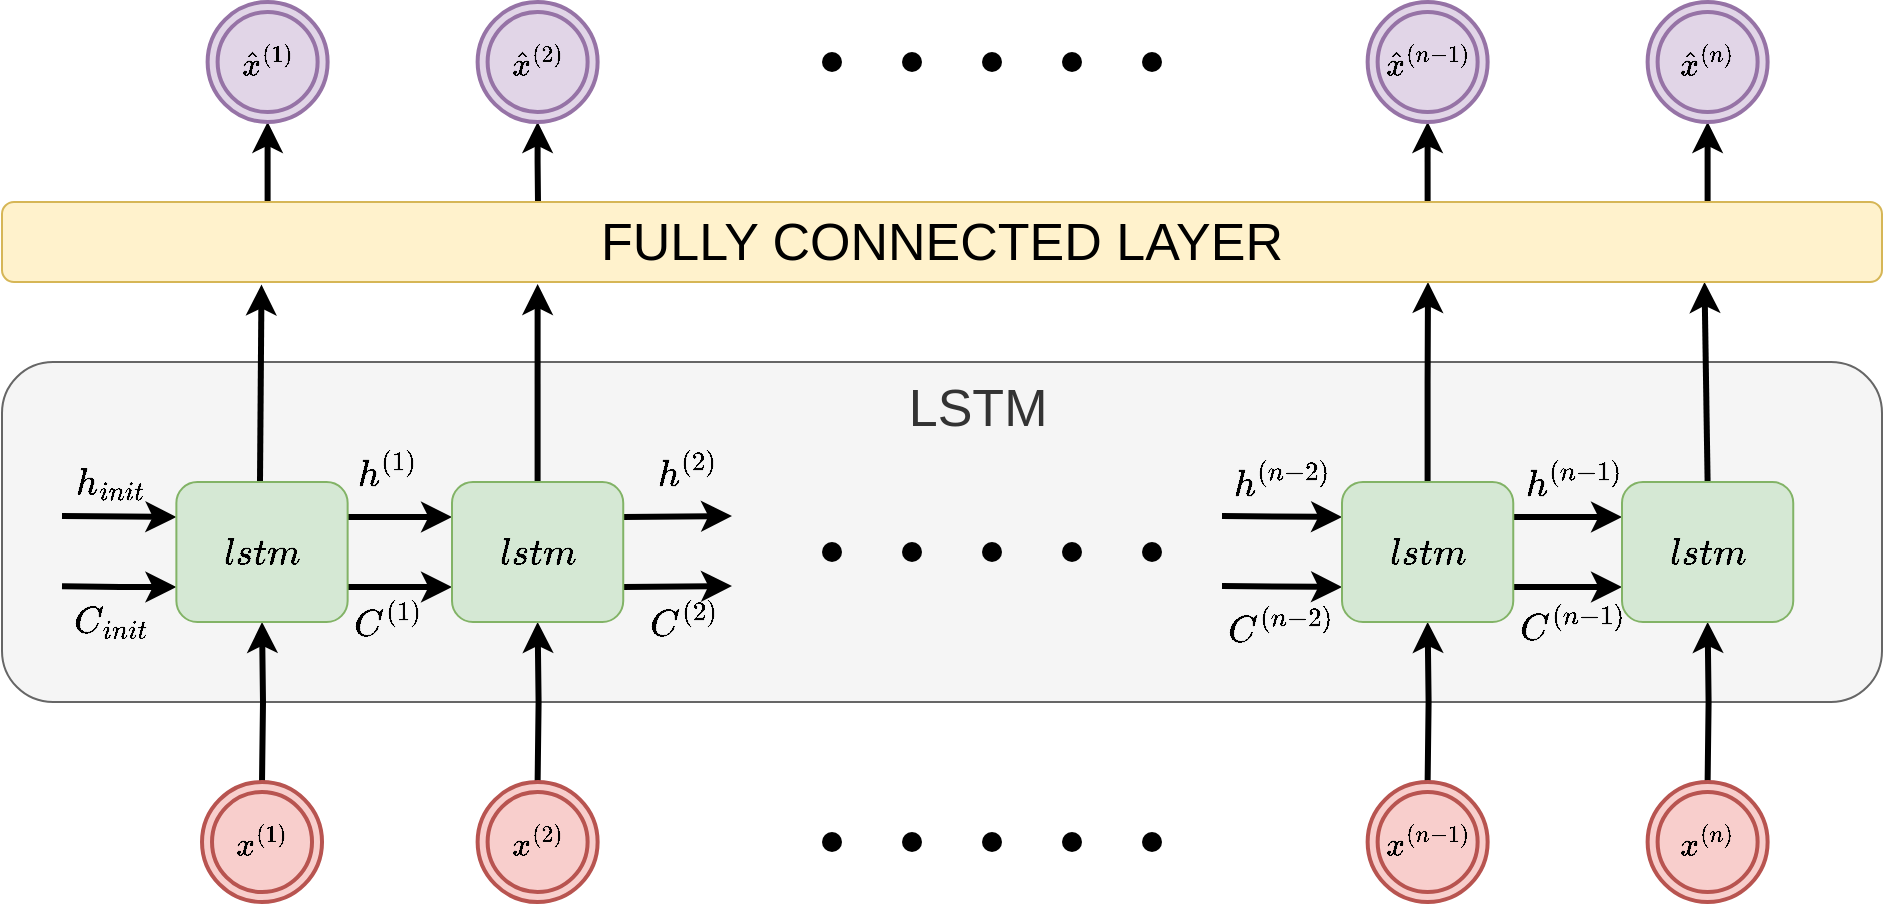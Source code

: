 <mxfile version="13.0.3" type="device"><diagram name="Page-1" id="edf60f1a-56cd-e834-aa8a-f176f3a09ee4"><mxGraphModel dx="918" dy="833" grid="1" gridSize="10" guides="1" tooltips="1" connect="1" arrows="1" fold="1" page="1" pageScale="1" pageWidth="1100" pageHeight="850" background="none" math="1" shadow="0"><root><mxCell id="0"/><mxCell id="1" parent="0"/><mxCell id="K9HZkrbn3-RnlMzPygAK-2" value="&lt;font style=&quot;font-size: 26px&quot;&gt;&amp;nbsp; &amp;nbsp; &amp;nbsp;LSTM&lt;br&gt;&lt;br&gt;&lt;br&gt;&lt;br&gt;&lt;br&gt;&lt;/font&gt;" style="rounded=1;whiteSpace=wrap;html=1;fillColor=#f5f5f5;strokeColor=#666666;connectable=0;fontColor=#333333;" parent="1" vertex="1"><mxGeometry x="80" y="430" width="940" height="170" as="geometry"/></mxCell><mxCell id="83qqZw05ufi5H7MGDvG--5" style="edgeStyle=orthogonalEdgeStyle;rounded=0;orthogonalLoop=1;jettySize=auto;html=1;entryX=0.5;entryY=1;entryDx=0;entryDy=0;startArrow=none;startFill=0;endArrow=classic;endFill=1;strokeWidth=3;" parent="1" target="83qqZw05ufi5H7MGDvG--3" edge="1"><mxGeometry relative="1" as="geometry"><mxPoint x="210.005" y="640" as="sourcePoint"/></mxGeometry></mxCell><mxCell id="83qqZw05ufi5H7MGDvG--8" style="edgeStyle=orthogonalEdgeStyle;rounded=0;orthogonalLoop=1;jettySize=auto;html=1;entryX=0.5;entryY=1;entryDx=0;entryDy=0;startArrow=none;startFill=0;endArrow=classic;endFill=1;strokeWidth=3;" parent="1" target="83qqZw05ufi5H7MGDvG--7" edge="1"><mxGeometry relative="1" as="geometry"><mxPoint x="347.81" y="640" as="sourcePoint"/></mxGeometry></mxCell><mxCell id="83qqZw05ufi5H7MGDvG--23" style="edgeStyle=orthogonalEdgeStyle;rounded=0;orthogonalLoop=1;jettySize=auto;html=1;entryX=0.5;entryY=1;entryDx=0;entryDy=0;fontSize=26;startArrow=none;startFill=0;endArrow=classic;endFill=1;strokeWidth=3;" parent="1" target="83qqZw05ufi5H7MGDvG--18" edge="1"><mxGeometry relative="1" as="geometry"><mxPoint x="792.815" y="640" as="sourcePoint"/></mxGeometry></mxCell><mxCell id="83qqZw05ufi5H7MGDvG--24" style="edgeStyle=orthogonalEdgeStyle;rounded=0;orthogonalLoop=1;jettySize=auto;html=1;entryX=0.5;entryY=1;entryDx=0;entryDy=0;fontSize=26;startArrow=none;startFill=0;endArrow=classic;endFill=1;strokeWidth=3;" parent="1" target="83qqZw05ufi5H7MGDvG--19" edge="1"><mxGeometry relative="1" as="geometry"><mxPoint x="932.81" y="640" as="sourcePoint"/></mxGeometry></mxCell><mxCell id="83qqZw05ufi5H7MGDvG--41" style="edgeStyle=none;rounded=0;orthogonalLoop=1;jettySize=auto;html=1;entryX=0.5;entryY=0;entryDx=0;entryDy=0;fontSize=26;startArrow=classic;startFill=1;endArrow=none;endFill=0;strokeWidth=3;" parent="1" target="83qqZw05ufi5H7MGDvG--19" edge="1"><mxGeometry relative="1" as="geometry"><mxPoint x="931.249" y="390" as="sourcePoint"/></mxGeometry></mxCell><mxCell id="83qqZw05ufi5H7MGDvG--9" style="edgeStyle=orthogonalEdgeStyle;rounded=0;orthogonalLoop=1;jettySize=auto;html=1;startArrow=none;startFill=0;endArrow=classic;endFill=1;strokeWidth=3;entryX=0.765;entryY=1.064;entryDx=0;entryDy=0;entryPerimeter=0;" parent="1" edge="1"><mxGeometry relative="1" as="geometry"><mxPoint x="209" y="490" as="sourcePoint"/><mxPoint x="209.75" y="391.28" as="targetPoint"/><Array as="points"><mxPoint x="210" y="490"/></Array></mxGeometry></mxCell><mxCell id="83qqZw05ufi5H7MGDvG--12" style="edgeStyle=orthogonalEdgeStyle;rounded=0;orthogonalLoop=1;jettySize=auto;html=1;exitX=1;exitY=0.25;exitDx=0;exitDy=0;entryX=0;entryY=0.25;entryDx=0;entryDy=0;startArrow=none;startFill=0;endArrow=classic;endFill=1;strokeWidth=3;" parent="1" source="83qqZw05ufi5H7MGDvG--3" target="83qqZw05ufi5H7MGDvG--7" edge="1"><mxGeometry relative="1" as="geometry"/></mxCell><mxCell id="83qqZw05ufi5H7MGDvG--13" style="edgeStyle=orthogonalEdgeStyle;rounded=0;orthogonalLoop=1;jettySize=auto;html=1;exitX=1;exitY=0.75;exitDx=0;exitDy=0;entryX=0;entryY=0.75;entryDx=0;entryDy=0;startArrow=none;startFill=0;endArrow=classic;endFill=1;strokeWidth=3;" parent="1" source="83qqZw05ufi5H7MGDvG--3" target="83qqZw05ufi5H7MGDvG--7" edge="1"><mxGeometry relative="1" as="geometry"/></mxCell><mxCell id="83qqZw05ufi5H7MGDvG--37" style="edgeStyle=orthogonalEdgeStyle;rounded=0;orthogonalLoop=1;jettySize=auto;html=1;exitX=0;exitY=0.25;exitDx=0;exitDy=0;fontSize=26;startArrow=classic;startFill=1;endArrow=none;endFill=0;strokeWidth=3;" parent="1" source="83qqZw05ufi5H7MGDvG--3" edge="1"><mxGeometry relative="1" as="geometry"><mxPoint x="110" y="507" as="targetPoint"/></mxGeometry></mxCell><mxCell id="83qqZw05ufi5H7MGDvG--38" style="edgeStyle=orthogonalEdgeStyle;rounded=0;orthogonalLoop=1;jettySize=auto;html=1;exitX=0;exitY=0.75;exitDx=0;exitDy=0;fontSize=26;startArrow=classic;startFill=1;endArrow=none;endFill=0;strokeWidth=3;" parent="1" source="83qqZw05ufi5H7MGDvG--3" edge="1"><mxGeometry relative="1" as="geometry"><mxPoint x="110" y="542.167" as="targetPoint"/></mxGeometry></mxCell><mxCell id="83qqZw05ufi5H7MGDvG--3" value="&lt;font style=&quot;font-size: 16px&quot;&gt;$$lstm$$&lt;/font&gt;" style="rounded=1;whiteSpace=wrap;html=1;fillColor=#d5e8d4;strokeColor=#82b366;" parent="1" vertex="1"><mxGeometry x="167.19" y="490" width="85.63" height="70" as="geometry"/></mxCell><mxCell id="83qqZw05ufi5H7MGDvG--10" style="edgeStyle=orthogonalEdgeStyle;rounded=0;orthogonalLoop=1;jettySize=auto;html=1;entryX=0.5;entryY=1.091;entryDx=0;entryDy=0;entryPerimeter=0;startArrow=none;startFill=0;endArrow=classic;endFill=1;strokeWidth=3;" parent="1" source="83qqZw05ufi5H7MGDvG--7" edge="1"><mxGeometry relative="1" as="geometry"><mxPoint x="347.81" y="391.001" as="targetPoint"/></mxGeometry></mxCell><mxCell id="83qqZw05ufi5H7MGDvG--28" style="edgeStyle=orthogonalEdgeStyle;rounded=0;orthogonalLoop=1;jettySize=auto;html=1;exitX=1;exitY=0.25;exitDx=0;exitDy=0;fontSize=26;startArrow=none;startFill=0;endArrow=classic;endFill=1;strokeWidth=3;" parent="1" source="83qqZw05ufi5H7MGDvG--7" edge="1"><mxGeometry relative="1" as="geometry"><mxPoint x="445" y="507" as="targetPoint"/></mxGeometry></mxCell><mxCell id="83qqZw05ufi5H7MGDvG--29" style="edgeStyle=orthogonalEdgeStyle;rounded=0;orthogonalLoop=1;jettySize=auto;html=1;exitX=1;exitY=0.75;exitDx=0;exitDy=0;fontSize=26;startArrow=none;startFill=0;endArrow=classic;endFill=1;strokeWidth=3;" parent="1" source="83qqZw05ufi5H7MGDvG--7" edge="1"><mxGeometry relative="1" as="geometry"><mxPoint x="445" y="542" as="targetPoint"/></mxGeometry></mxCell><mxCell id="83qqZw05ufi5H7MGDvG--7" value="&lt;span style=&quot;font-size: 16px&quot;&gt;$$lstm$$&lt;/span&gt;" style="rounded=1;whiteSpace=wrap;html=1;fillColor=#d5e8d4;strokeColor=#82b366;" parent="1" vertex="1"><mxGeometry x="305" y="490" width="85.62" height="70" as="geometry"/></mxCell><mxCell id="83qqZw05ufi5H7MGDvG--16" style="edgeStyle=orthogonalEdgeStyle;rounded=0;orthogonalLoop=1;jettySize=auto;html=1;exitX=1;exitY=0.25;exitDx=0;exitDy=0;entryX=0;entryY=0.25;entryDx=0;entryDy=0;startArrow=none;startFill=0;endArrow=classic;endFill=1;strokeWidth=3;" parent="1" source="83qqZw05ufi5H7MGDvG--18" target="83qqZw05ufi5H7MGDvG--19" edge="1"><mxGeometry relative="1" as="geometry"><mxPoint x="880" y="507.5" as="targetPoint"/></mxGeometry></mxCell><mxCell id="83qqZw05ufi5H7MGDvG--17" style="edgeStyle=orthogonalEdgeStyle;rounded=0;orthogonalLoop=1;jettySize=auto;html=1;exitX=1;exitY=0.75;exitDx=0;exitDy=0;entryX=0;entryY=0.75;entryDx=0;entryDy=0;startArrow=none;startFill=0;endArrow=classic;endFill=1;strokeWidth=3;" parent="1" source="83qqZw05ufi5H7MGDvG--18" target="83qqZw05ufi5H7MGDvG--19" edge="1"><mxGeometry relative="1" as="geometry"><mxPoint x="880" y="542.5" as="targetPoint"/></mxGeometry></mxCell><mxCell id="83qqZw05ufi5H7MGDvG--20" style="edgeStyle=orthogonalEdgeStyle;rounded=0;orthogonalLoop=1;jettySize=auto;html=1;fontSize=26;startArrow=none;startFill=0;endArrow=classic;endFill=1;strokeWidth=3;" parent="1" source="83qqZw05ufi5H7MGDvG--18" edge="1"><mxGeometry relative="1" as="geometry"><mxPoint x="793" y="390" as="targetPoint"/></mxGeometry></mxCell><mxCell id="83qqZw05ufi5H7MGDvG--30" style="edgeStyle=orthogonalEdgeStyle;rounded=0;orthogonalLoop=1;jettySize=auto;html=1;exitX=0;exitY=0.25;exitDx=0;exitDy=0;fontSize=26;startArrow=classic;startFill=1;endArrow=none;endFill=0;strokeWidth=3;" parent="1" source="83qqZw05ufi5H7MGDvG--18" edge="1"><mxGeometry relative="1" as="geometry"><mxPoint x="690" y="507" as="targetPoint"/></mxGeometry></mxCell><mxCell id="83qqZw05ufi5H7MGDvG--31" style="edgeStyle=orthogonalEdgeStyle;rounded=0;orthogonalLoop=1;jettySize=auto;html=1;exitX=0;exitY=0.75;exitDx=0;exitDy=0;fontSize=26;startArrow=classic;startFill=1;endArrow=none;endFill=0;strokeWidth=3;" parent="1" source="83qqZw05ufi5H7MGDvG--18" edge="1"><mxGeometry relative="1" as="geometry"><mxPoint x="690" y="542" as="targetPoint"/></mxGeometry></mxCell><mxCell id="83qqZw05ufi5H7MGDvG--18" value="&lt;span style=&quot;font-size: 16px&quot;&gt;$$lstm$$&lt;/span&gt;" style="rounded=1;whiteSpace=wrap;html=1;fillColor=#d5e8d4;strokeColor=#82b366;" parent="1" vertex="1"><mxGeometry x="750" y="490" width="85.63" height="70" as="geometry"/></mxCell><mxCell id="83qqZw05ufi5H7MGDvG--19" value="&lt;span style=&quot;font-size: 16px&quot;&gt;$$lstm$$&lt;/span&gt;" style="rounded=1;whiteSpace=wrap;html=1;fillColor=#d5e8d4;strokeColor=#82b366;" parent="1" vertex="1"><mxGeometry x="890" y="490" width="85.62" height="70" as="geometry"/></mxCell><mxCell id="fbcC58eC0QAVBtVCRvgp-2" value="$$h^{(1)}$$" style="text;html=1;strokeColor=none;fillColor=none;align=center;verticalAlign=middle;whiteSpace=wrap;rounded=0;fontSize=16;" parent="1" vertex="1"><mxGeometry x="242.81" y="470" width="60" height="30" as="geometry"/></mxCell><mxCell id="fbcC58eC0QAVBtVCRvgp-3" value="$$C^{(1)}$$" style="text;html=1;strokeColor=none;fillColor=none;align=center;verticalAlign=middle;whiteSpace=wrap;rounded=0;fontSize=16;" parent="1" vertex="1"><mxGeometry x="242.81" y="545" width="60" height="30" as="geometry"/></mxCell><mxCell id="fbcC58eC0QAVBtVCRvgp-4" value="$$h_{init}$$" style="text;html=1;strokeColor=none;fillColor=none;align=center;verticalAlign=middle;whiteSpace=wrap;rounded=0;fontSize=16;" parent="1" vertex="1"><mxGeometry x="104" y="475" width="60" height="30" as="geometry"/></mxCell><mxCell id="fbcC58eC0QAVBtVCRvgp-5" value="$$C_{init}$$" style="text;html=1;strokeColor=none;fillColor=none;align=center;verticalAlign=middle;whiteSpace=wrap;rounded=0;fontSize=16;" parent="1" vertex="1"><mxGeometry x="105" y="545" width="60" height="30" as="geometry"/></mxCell><mxCell id="fbcC58eC0QAVBtVCRvgp-6" value="$$h^{(2)}$$" style="text;html=1;strokeColor=none;fillColor=none;align=center;verticalAlign=middle;whiteSpace=wrap;rounded=0;fontSize=16;" parent="1" vertex="1"><mxGeometry x="392.81" y="470" width="60" height="30" as="geometry"/></mxCell><mxCell id="fbcC58eC0QAVBtVCRvgp-7" value="$$C^{(2)}$$" style="text;html=1;strokeColor=none;fillColor=none;align=center;verticalAlign=middle;whiteSpace=wrap;rounded=0;fontSize=16;" parent="1" vertex="1"><mxGeometry x="390.62" y="545" width="60" height="30" as="geometry"/></mxCell><mxCell id="fbcC58eC0QAVBtVCRvgp-8" value="$$h^{(n-2)}$$" style="text;html=1;strokeColor=none;fillColor=none;align=center;verticalAlign=middle;whiteSpace=wrap;rounded=0;fontSize=16;" parent="1" vertex="1"><mxGeometry x="690" y="475" width="60" height="30" as="geometry"/></mxCell><mxCell id="fbcC58eC0QAVBtVCRvgp-9" value="$$C^{(n-2)}$$" style="text;html=1;strokeColor=none;fillColor=none;align=center;verticalAlign=middle;whiteSpace=wrap;rounded=0;fontSize=16;" parent="1" vertex="1"><mxGeometry x="689.82" y="548" width="60" height="30" as="geometry"/></mxCell><mxCell id="fbcC58eC0QAVBtVCRvgp-10" value="$$C^{(n-1)}$$" style="text;html=1;strokeColor=none;fillColor=none;align=center;verticalAlign=middle;whiteSpace=wrap;rounded=0;fontSize=16;" parent="1" vertex="1"><mxGeometry x="835.63" y="547" width="60" height="30" as="geometry"/></mxCell><mxCell id="fbcC58eC0QAVBtVCRvgp-11" value="$$h^{(n-1)}$$" style="text;html=1;strokeColor=none;fillColor=none;align=center;verticalAlign=middle;whiteSpace=wrap;rounded=0;fontSize=16;" parent="1" vertex="1"><mxGeometry x="835.63" y="475" width="60" height="30" as="geometry"/></mxCell><mxCell id="VAipHVSn__d35Yj6FXLB-12" style="edgeStyle=orthogonalEdgeStyle;rounded=0;orthogonalLoop=1;jettySize=auto;html=1;startArrow=classic;startFill=1;endArrow=none;endFill=0;strokeWidth=3;" parent="1" source="VAipHVSn__d35Yj6FXLB-1" edge="1"><mxGeometry relative="1" as="geometry"><mxPoint x="212.81" y="350" as="targetPoint"/></mxGeometry></mxCell><mxCell id="VAipHVSn__d35Yj6FXLB-1" value="&lt;span style=&quot;font-size: 14px;&quot;&gt;$$\hat{x}^{(1)}$$&lt;/span&gt;" style="ellipse;shape=doubleEllipse;whiteSpace=wrap;html=1;aspect=fixed;fontSize=16;strokeColor=#9673a6;strokeWidth=2;fillColor=#e1d5e7;" parent="1" vertex="1"><mxGeometry x="182.81" y="250" width="60" height="60" as="geometry"/></mxCell><mxCell id="VAipHVSn__d35Yj6FXLB-13" style="edgeStyle=orthogonalEdgeStyle;rounded=0;orthogonalLoop=1;jettySize=auto;html=1;exitX=0.5;exitY=1;exitDx=0;exitDy=0;startArrow=classic;startFill=1;endArrow=none;endFill=0;strokeWidth=3;" parent="1" source="VAipHVSn__d35Yj6FXLB-2" edge="1"><mxGeometry relative="1" as="geometry"><mxPoint x="348" y="350" as="targetPoint"/></mxGeometry></mxCell><mxCell id="VAipHVSn__d35Yj6FXLB-2" value="&lt;span style=&quot;font-size: 14px;&quot;&gt;$$\hat{x}^{(2)}$$&lt;/span&gt;" style="ellipse;shape=doubleEllipse;whiteSpace=wrap;html=1;aspect=fixed;fontSize=16;strokeColor=#9673a6;strokeWidth=2;fillColor=#e1d5e7;" parent="1" vertex="1"><mxGeometry x="317.81" y="250" width="60" height="60" as="geometry"/></mxCell><mxCell id="VAipHVSn__d35Yj6FXLB-14" style="edgeStyle=orthogonalEdgeStyle;rounded=0;orthogonalLoop=1;jettySize=auto;html=1;startArrow=classic;startFill=1;endArrow=none;endFill=0;strokeWidth=3;" parent="1" source="VAipHVSn__d35Yj6FXLB-3" edge="1"><mxGeometry relative="1" as="geometry"><mxPoint x="792.82" y="350" as="targetPoint"/></mxGeometry></mxCell><mxCell id="VAipHVSn__d35Yj6FXLB-3" value="&lt;span style=&quot;font-size: 14px;&quot;&gt;$$\hat{x}^{(n-1)}$$&lt;/span&gt;" style="ellipse;shape=doubleEllipse;whiteSpace=wrap;html=1;aspect=fixed;fontSize=16;strokeColor=#9673a6;strokeWidth=2;fillColor=#e1d5e7;" parent="1" vertex="1"><mxGeometry x="762.82" y="250" width="60" height="60" as="geometry"/></mxCell><mxCell id="VAipHVSn__d35Yj6FXLB-15" style="edgeStyle=orthogonalEdgeStyle;rounded=0;orthogonalLoop=1;jettySize=auto;html=1;startArrow=classic;startFill=1;endArrow=none;endFill=0;strokeWidth=3;" parent="1" source="VAipHVSn__d35Yj6FXLB-4" edge="1"><mxGeometry relative="1" as="geometry"><mxPoint x="932.81" y="350" as="targetPoint"/></mxGeometry></mxCell><mxCell id="VAipHVSn__d35Yj6FXLB-4" value="&lt;span style=&quot;font-size: 14px;&quot;&gt;$$\hat{x}^{(n)}$$&lt;/span&gt;" style="ellipse;shape=doubleEllipse;whiteSpace=wrap;html=1;aspect=fixed;fontSize=16;strokeColor=#9673a6;strokeWidth=2;fillColor=#e1d5e7;" parent="1" vertex="1"><mxGeometry x="902.81" y="250" width="60" height="60" as="geometry"/></mxCell><mxCell id="VAipHVSn__d35Yj6FXLB-5" value="&lt;span style=&quot;font-size: 14px;&quot;&gt;$$x^{(1)}$$&lt;/span&gt;" style="ellipse;shape=doubleEllipse;whiteSpace=wrap;html=1;aspect=fixed;fontSize=16;strokeColor=#b85450;strokeWidth=2;fillColor=#f8cecc;" parent="1" vertex="1"><mxGeometry x="180.01" y="640" width="60" height="60" as="geometry"/></mxCell><mxCell id="VAipHVSn__d35Yj6FXLB-6" value="&lt;span style=&quot;font-size: 14px;&quot;&gt;$$x^{(2)}$$&lt;/span&gt;" style="ellipse;shape=doubleEllipse;whiteSpace=wrap;html=1;aspect=fixed;fontSize=16;strokeColor=#b85450;strokeWidth=2;fillColor=#f8cecc;" parent="1" vertex="1"><mxGeometry x="317.81" y="640" width="60" height="60" as="geometry"/></mxCell><mxCell id="VAipHVSn__d35Yj6FXLB-7" value="&lt;span style=&quot;font-size: 14px;&quot;&gt;$$x^{(n-1)}$$&lt;/span&gt;" style="ellipse;shape=doubleEllipse;whiteSpace=wrap;html=1;aspect=fixed;fontSize=16;strokeColor=#b85450;strokeWidth=2;fillColor=#f8cecc;" parent="1" vertex="1"><mxGeometry x="762.82" y="640" width="60" height="60" as="geometry"/></mxCell><mxCell id="VAipHVSn__d35Yj6FXLB-8" value="&lt;span style=&quot;font-size: 14px;&quot;&gt;$$x^{(n)}$$&lt;/span&gt;" style="ellipse;shape=doubleEllipse;whiteSpace=wrap;html=1;aspect=fixed;fontSize=16;strokeColor=#b85450;strokeWidth=2;fillColor=#f8cecc;" parent="1" vertex="1"><mxGeometry x="902.81" y="640" width="60" height="60" as="geometry"/></mxCell><mxCell id="VAipHVSn__d35Yj6FXLB-11" value="&lt;font style=&quot;font-size: 26px&quot;&gt;FULLY CONNECTED LAYER&lt;br&gt;&lt;/font&gt;" style="rounded=1;whiteSpace=wrap;html=1;fillColor=#fff2cc;strokeColor=#d6b656;connectable=0;" parent="1" vertex="1"><mxGeometry x="80" y="350" width="940" height="40" as="geometry"/></mxCell><mxCell id="J8v_kJhK36VbqAaU39OW-1" value="" style="shape=ellipse;fillColor=#000000;strokeColor=none;html=1" vertex="1" parent="1"><mxGeometry x="490" y="665" width="10" height="10" as="geometry"/></mxCell><mxCell id="J8v_kJhK36VbqAaU39OW-2" value="" style="shape=ellipse;fillColor=#000000;strokeColor=none;html=1" vertex="1" parent="1"><mxGeometry x="530" y="665" width="10" height="10" as="geometry"/></mxCell><mxCell id="J8v_kJhK36VbqAaU39OW-3" value="" style="shape=ellipse;fillColor=#000000;strokeColor=none;html=1" vertex="1" parent="1"><mxGeometry x="570" y="665" width="10" height="10" as="geometry"/></mxCell><mxCell id="J8v_kJhK36VbqAaU39OW-4" value="" style="shape=ellipse;fillColor=#000000;strokeColor=none;html=1" vertex="1" parent="1"><mxGeometry x="610" y="665" width="10" height="10" as="geometry"/></mxCell><mxCell id="J8v_kJhK36VbqAaU39OW-5" value="" style="shape=ellipse;fillColor=#000000;strokeColor=none;html=1" vertex="1" parent="1"><mxGeometry x="650" y="665" width="10" height="10" as="geometry"/></mxCell><mxCell id="J8v_kJhK36VbqAaU39OW-6" value="" style="shape=ellipse;fillColor=#000000;strokeColor=none;html=1" vertex="1" parent="1"><mxGeometry x="490" y="520" width="10" height="10" as="geometry"/></mxCell><mxCell id="J8v_kJhK36VbqAaU39OW-7" value="" style="shape=ellipse;fillColor=#000000;strokeColor=none;html=1" vertex="1" parent="1"><mxGeometry x="530" y="520" width="10" height="10" as="geometry"/></mxCell><mxCell id="J8v_kJhK36VbqAaU39OW-8" value="" style="shape=ellipse;fillColor=#000000;strokeColor=none;html=1" vertex="1" parent="1"><mxGeometry x="570" y="520" width="10" height="10" as="geometry"/></mxCell><mxCell id="J8v_kJhK36VbqAaU39OW-9" value="" style="shape=ellipse;fillColor=#000000;strokeColor=none;html=1" vertex="1" parent="1"><mxGeometry x="610" y="520" width="10" height="10" as="geometry"/></mxCell><mxCell id="J8v_kJhK36VbqAaU39OW-10" value="" style="shape=ellipse;fillColor=#000000;strokeColor=none;html=1" vertex="1" parent="1"><mxGeometry x="650" y="520" width="10" height="10" as="geometry"/></mxCell><mxCell id="J8v_kJhK36VbqAaU39OW-11" value="" style="shape=ellipse;fillColor=#000000;strokeColor=none;html=1" vertex="1" parent="1"><mxGeometry x="490" y="275" width="10" height="10" as="geometry"/></mxCell><mxCell id="J8v_kJhK36VbqAaU39OW-12" value="" style="shape=ellipse;fillColor=#000000;strokeColor=none;html=1" vertex="1" parent="1"><mxGeometry x="530" y="275" width="10" height="10" as="geometry"/></mxCell><mxCell id="J8v_kJhK36VbqAaU39OW-13" value="" style="shape=ellipse;fillColor=#000000;strokeColor=none;html=1" vertex="1" parent="1"><mxGeometry x="570" y="275" width="10" height="10" as="geometry"/></mxCell><mxCell id="J8v_kJhK36VbqAaU39OW-14" value="" style="shape=ellipse;fillColor=#000000;strokeColor=none;html=1" vertex="1" parent="1"><mxGeometry x="610" y="275" width="10" height="10" as="geometry"/></mxCell><mxCell id="J8v_kJhK36VbqAaU39OW-15" value="" style="shape=ellipse;fillColor=#000000;strokeColor=none;html=1" vertex="1" parent="1"><mxGeometry x="650" y="275" width="10" height="10" as="geometry"/></mxCell></root></mxGraphModel></diagram></mxfile>